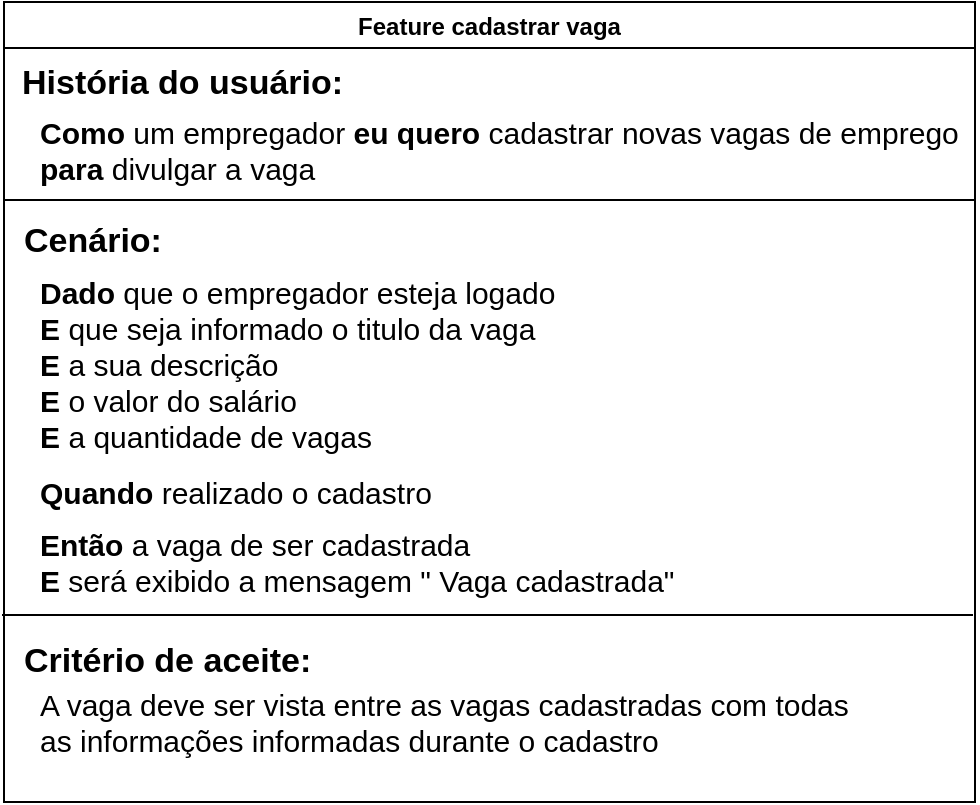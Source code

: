 <mxfile version="17.2.4" type="github">
  <diagram id="wG6yxt-1R1h-bDuJQsV6" name="Page-1">
    <mxGraphModel dx="868" dy="488" grid="1" gridSize="10" guides="1" tooltips="1" connect="1" arrows="1" fold="1" page="1" pageScale="1" pageWidth="827" pageHeight="1169" math="0" shadow="0">
      <root>
        <mxCell id="0" />
        <mxCell id="1" parent="0" />
        <mxCell id="1yMTnW_rsB13sBGqcJaD-1" value="Feature cadastrar vaga" style="swimlane;" vertex="1" parent="1">
          <mxGeometry x="110" y="100" width="485.5" height="400" as="geometry" />
        </mxCell>
        <mxCell id="1yMTnW_rsB13sBGqcJaD-4" value="&lt;b style=&quot;font-size: 15px&quot;&gt;Como &lt;/b&gt;um empregador &lt;b&gt;eu quero &lt;/b&gt;cadastrar novas vagas de emprego &lt;br style=&quot;font-size: 15px&quot;&gt;&lt;b&gt;para &lt;/b&gt;divulgar a vaga" style="text;align=left;verticalAlign=top;resizable=0;points=[];autosize=1;strokeColor=none;fillColor=none;html=1;fontSize=15;" vertex="1" parent="1yMTnW_rsB13sBGqcJaD-1">
          <mxGeometry x="15.5" y="50" width="470" height="40" as="geometry" />
        </mxCell>
        <mxCell id="1yMTnW_rsB13sBGqcJaD-11" value="&lt;b&gt;Dado &lt;/b&gt;que o empregador esteja logado&lt;br&gt;&lt;b&gt;E &lt;/b&gt;que seja informado o titulo da vaga&lt;br&gt;&lt;b&gt;E &lt;/b&gt;a sua descrição&lt;br&gt;&lt;b&gt;E &lt;/b&gt;o valor do salário&lt;br&gt;&lt;b&gt;E &lt;/b&gt;a quantidade de vagas" style="text;html=1;align=left;verticalAlign=top;resizable=0;points=[];autosize=1;strokeColor=none;fillColor=none;fontSize=15;" vertex="1" parent="1yMTnW_rsB13sBGqcJaD-1">
          <mxGeometry x="15.5" y="130" width="270" height="100" as="geometry" />
        </mxCell>
        <mxCell id="1yMTnW_rsB13sBGqcJaD-12" value="&lt;b&gt;Quando &lt;/b&gt;realizado o cadastro" style="text;html=1;align=left;verticalAlign=top;resizable=0;points=[];autosize=1;strokeColor=none;fillColor=none;fontSize=15;" vertex="1" parent="1yMTnW_rsB13sBGqcJaD-1">
          <mxGeometry x="15.5" y="230" width="210" height="20" as="geometry" />
        </mxCell>
        <mxCell id="1yMTnW_rsB13sBGqcJaD-13" value="&lt;b&gt;Então &lt;/b&gt;a vaga de ser cadastrada &lt;br&gt;&lt;b&gt;E&lt;/b&gt; será exibido a mensagem &quot; Vaga cadastrada&quot;" style="text;html=1;align=left;verticalAlign=top;resizable=0;points=[];autosize=1;strokeColor=none;fillColor=none;fontSize=15;" vertex="1" parent="1yMTnW_rsB13sBGqcJaD-1">
          <mxGeometry x="15.5" y="256" width="330" height="40" as="geometry" />
        </mxCell>
        <mxCell id="1yMTnW_rsB13sBGqcJaD-18" value="&lt;span style=&quot;font-size: 17px&quot;&gt;&lt;b&gt;Critério de aceite:&lt;/b&gt;&lt;/span&gt;" style="text;html=1;align=left;verticalAlign=middle;resizable=0;points=[];autosize=1;strokeColor=none;fillColor=none;" vertex="1" parent="1yMTnW_rsB13sBGqcJaD-1">
          <mxGeometry x="8" y="320" width="160" height="20" as="geometry" />
        </mxCell>
        <mxCell id="1yMTnW_rsB13sBGqcJaD-19" value="A vaga deve ser vista entre as vagas cadastradas com todas&amp;nbsp;&lt;br&gt;as informações informadas durante o cadastro" style="text;html=1;align=left;verticalAlign=middle;resizable=0;points=[];autosize=1;strokeColor=none;fillColor=none;fontSize=15;" vertex="1" parent="1yMTnW_rsB13sBGqcJaD-1">
          <mxGeometry x="15.5" y="340" width="420" height="40" as="geometry" />
        </mxCell>
        <mxCell id="1yMTnW_rsB13sBGqcJaD-5" value="" style="endArrow=none;html=1;rounded=0;exitX=0;exitY=0.25;exitDx=0;exitDy=0;entryX=1;entryY=0.25;entryDx=0;entryDy=0;" edge="1" parent="1">
          <mxGeometry width="50" height="50" relative="1" as="geometry">
            <mxPoint x="110" y="199" as="sourcePoint" />
            <mxPoint x="595.5" y="199" as="targetPoint" />
          </mxGeometry>
        </mxCell>
        <mxCell id="1yMTnW_rsB13sBGqcJaD-9" value="&lt;b&gt;&lt;font style=&quot;font-size: 17px&quot;&gt;Cenário:&lt;/font&gt;&lt;/b&gt;" style="text;html=1;align=center;verticalAlign=middle;resizable=0;points=[];autosize=1;strokeColor=none;fillColor=none;" vertex="1" parent="1">
          <mxGeometry x="114" y="210" width="80" height="20" as="geometry" />
        </mxCell>
        <mxCell id="1yMTnW_rsB13sBGqcJaD-15" value="" style="endArrow=none;html=1;rounded=0;exitX=0;exitY=0.25;exitDx=0;exitDy=0;entryX=1;entryY=0.25;entryDx=0;entryDy=0;" edge="1" parent="1">
          <mxGeometry width="50" height="50" relative="1" as="geometry">
            <mxPoint x="109" y="406.5" as="sourcePoint" />
            <mxPoint x="594.5" y="406.5" as="targetPoint" />
          </mxGeometry>
        </mxCell>
        <mxCell id="1yMTnW_rsB13sBGqcJaD-17" value="&lt;span style=&quot;font-size: 17px&quot;&gt;&lt;b&gt;História do usuário:&lt;/b&gt;&lt;/span&gt;" style="text;html=1;align=left;verticalAlign=middle;resizable=0;points=[];autosize=1;strokeColor=none;fillColor=none;" vertex="1" parent="1">
          <mxGeometry x="117" y="131" width="180" height="20" as="geometry" />
        </mxCell>
      </root>
    </mxGraphModel>
  </diagram>
</mxfile>
